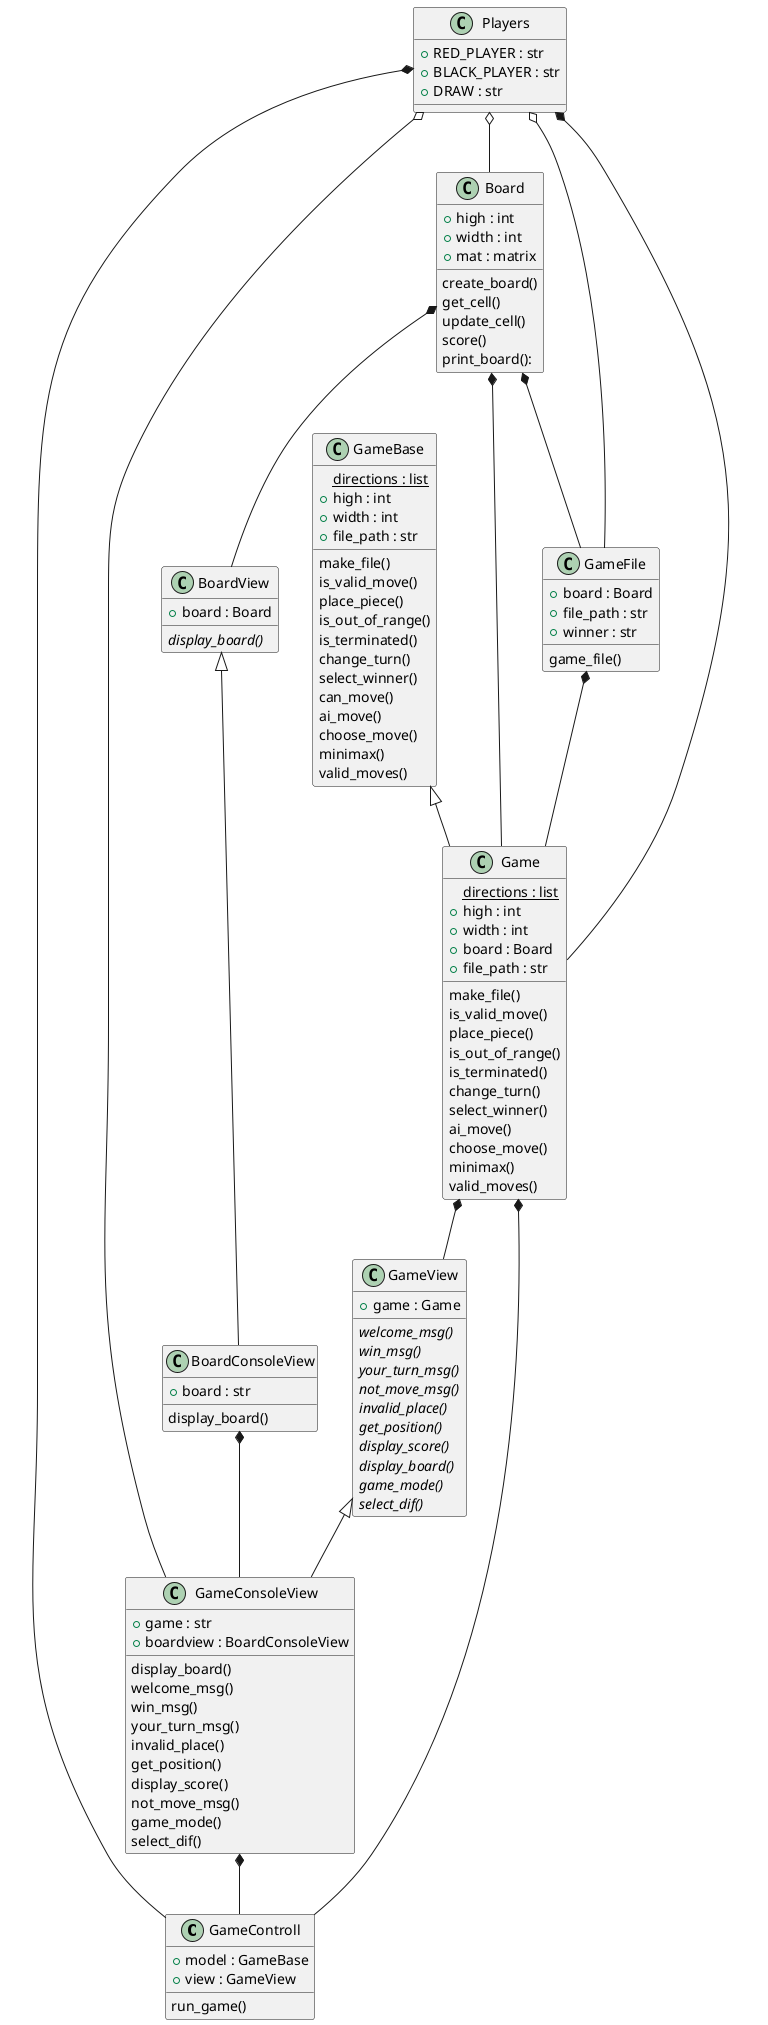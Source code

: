 @startuml Proyect
class GameControll {
    +model : GameBase
    +view : GameView
    run_game()
}

class Board {
    +high : int
    +width : int
    +mat : matrix
    create_board()
    get_cell()   
    update_cell()
    score()
    print_board(): 
}

class GameBase {
    {static} directions : list
    +high : int
    +width : int
    +file_path : str
    make_file()
    is_valid_move() 
    place_piece()
    is_out_of_range()
    is_terminated()
    change_turn()
    select_winner()  
    can_move()
    ai_move()
    choose_move()
    minimax()
    valid_moves()  
}

class Game {
    {static} directions : list
    +high : int
    +width : int
    +board : Board
    +file_path : str
    make_file()
    is_valid_move() 
    place_piece()
    is_out_of_range()
    is_terminated()
    change_turn()
    select_winner()    
    ai_move()
    choose_move()
    minimax()
    valid_moves()  
}


class GameFile {
    +board : Board
    +file_path : str
    +winner : str
    game_file()
}

class Players {
    +RED_PLAYER : str
    +BLACK_PLAYER : str
    +DRAW : str
}

class BoardConsoleView {
    +board : str
    display_board()
}

class BoardView {
    +board : Board
    {abstract} display_board()
}

class GameConsoleView {
    +game : str
    +boardview : BoardConsoleView
    display_board()   
    welcome_msg()   
    win_msg()    
    your_turn_msg()   
    invalid_place()
    get_position()   
    display_score()
    not_move_msg()
    game_mode()
    select_dif()
}

class GameView {
    +game : Game
    {abstract} welcome_msg()
    {abstract} win_msg()
    {abstract} your_turn_msg()
    {abstract} not_move_msg()
    {abstract} invalid_place()
    {abstract} get_position()
    {abstract} display_score()
    {abstract} display_board()
    {abstract} game_mode()
    {abstract} select_dif()
}

GameView <|-- GameConsoleView
Game *-- GameView

BoardView <|-- BoardConsoleView
Board *-- BoardView

GameBase <|-- Game

Players o-- GameConsoleView
BoardConsoleView *-- GameConsoleView

Game *-- GameControll
Players *-- GameControll
GameConsoleView *-- GameControll

Players o-- Board

Players *-- Game
Board *-- Game
GameFile *-- Game

Board *-- GameFile
Players o-- GameFile


@enduml